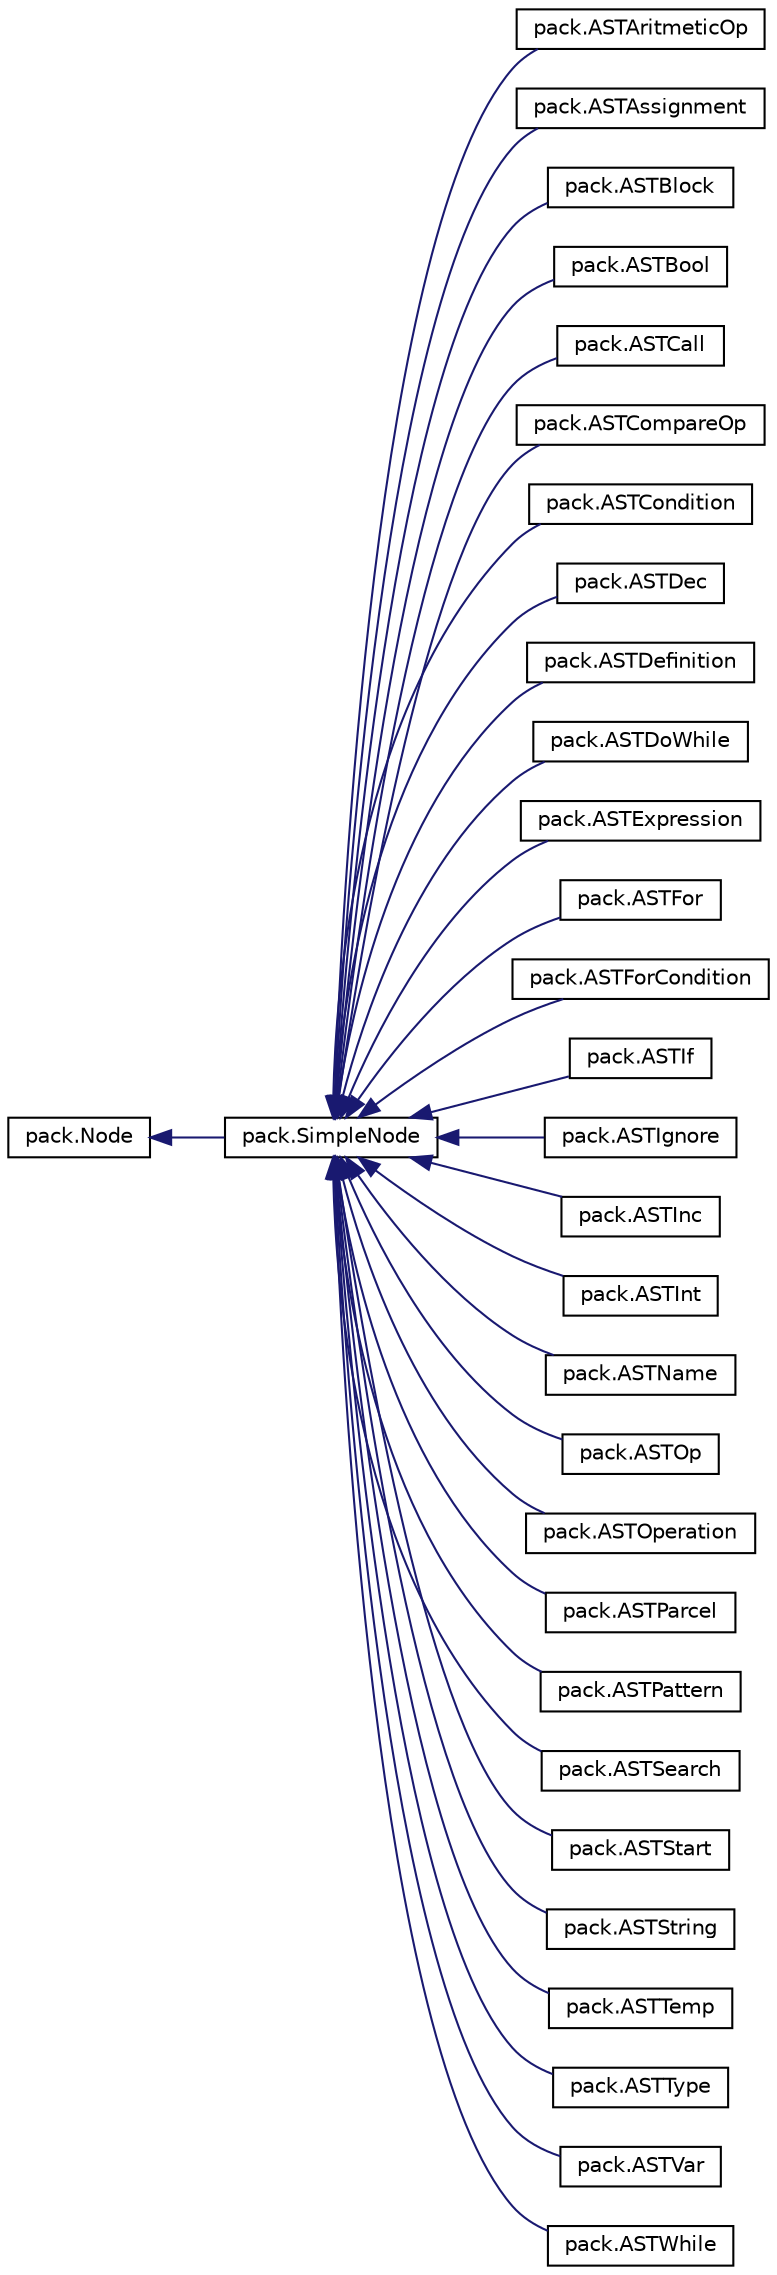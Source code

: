 digraph "Graphical Class Hierarchy"
{
  edge [fontname="Helvetica",fontsize="10",labelfontname="Helvetica",labelfontsize="10"];
  node [fontname="Helvetica",fontsize="10",shape=record];
  rankdir="LR";
  Node1 [label="pack.Node",height=0.2,width=0.4,color="black", fillcolor="white", style="filled",URL="$interfacepack_1_1_node.html"];
  Node1 -> Node2 [dir="back",color="midnightblue",fontsize="10",style="solid",fontname="Helvetica"];
  Node2 [label="pack.SimpleNode",height=0.2,width=0.4,color="black", fillcolor="white", style="filled",URL="$classpack_1_1_simple_node.html"];
  Node2 -> Node3 [dir="back",color="midnightblue",fontsize="10",style="solid",fontname="Helvetica"];
  Node3 [label="pack.ASTAritmeticOp",height=0.2,width=0.4,color="black", fillcolor="white", style="filled",URL="$classpack_1_1_a_s_t_aritmetic_op.html"];
  Node2 -> Node4 [dir="back",color="midnightblue",fontsize="10",style="solid",fontname="Helvetica"];
  Node4 [label="pack.ASTAssignment",height=0.2,width=0.4,color="black", fillcolor="white", style="filled",URL="$classpack_1_1_a_s_t_assignment.html"];
  Node2 -> Node5 [dir="back",color="midnightblue",fontsize="10",style="solid",fontname="Helvetica"];
  Node5 [label="pack.ASTBlock",height=0.2,width=0.4,color="black", fillcolor="white", style="filled",URL="$classpack_1_1_a_s_t_block.html"];
  Node2 -> Node6 [dir="back",color="midnightblue",fontsize="10",style="solid",fontname="Helvetica"];
  Node6 [label="pack.ASTBool",height=0.2,width=0.4,color="black", fillcolor="white", style="filled",URL="$classpack_1_1_a_s_t_bool.html"];
  Node2 -> Node7 [dir="back",color="midnightblue",fontsize="10",style="solid",fontname="Helvetica"];
  Node7 [label="pack.ASTCall",height=0.2,width=0.4,color="black", fillcolor="white", style="filled",URL="$classpack_1_1_a_s_t_call.html"];
  Node2 -> Node8 [dir="back",color="midnightblue",fontsize="10",style="solid",fontname="Helvetica"];
  Node8 [label="pack.ASTCompareOp",height=0.2,width=0.4,color="black", fillcolor="white", style="filled",URL="$classpack_1_1_a_s_t_compare_op.html"];
  Node2 -> Node9 [dir="back",color="midnightblue",fontsize="10",style="solid",fontname="Helvetica"];
  Node9 [label="pack.ASTCondition",height=0.2,width=0.4,color="black", fillcolor="white", style="filled",URL="$classpack_1_1_a_s_t_condition.html"];
  Node2 -> Node10 [dir="back",color="midnightblue",fontsize="10",style="solid",fontname="Helvetica"];
  Node10 [label="pack.ASTDec",height=0.2,width=0.4,color="black", fillcolor="white", style="filled",URL="$classpack_1_1_a_s_t_dec.html"];
  Node2 -> Node11 [dir="back",color="midnightblue",fontsize="10",style="solid",fontname="Helvetica"];
  Node11 [label="pack.ASTDefinition",height=0.2,width=0.4,color="black", fillcolor="white", style="filled",URL="$classpack_1_1_a_s_t_definition.html"];
  Node2 -> Node12 [dir="back",color="midnightblue",fontsize="10",style="solid",fontname="Helvetica"];
  Node12 [label="pack.ASTDoWhile",height=0.2,width=0.4,color="black", fillcolor="white", style="filled",URL="$classpack_1_1_a_s_t_do_while.html"];
  Node2 -> Node13 [dir="back",color="midnightblue",fontsize="10",style="solid",fontname="Helvetica"];
  Node13 [label="pack.ASTExpression",height=0.2,width=0.4,color="black", fillcolor="white", style="filled",URL="$classpack_1_1_a_s_t_expression.html"];
  Node2 -> Node14 [dir="back",color="midnightblue",fontsize="10",style="solid",fontname="Helvetica"];
  Node14 [label="pack.ASTFor",height=0.2,width=0.4,color="black", fillcolor="white", style="filled",URL="$classpack_1_1_a_s_t_for.html"];
  Node2 -> Node15 [dir="back",color="midnightblue",fontsize="10",style="solid",fontname="Helvetica"];
  Node15 [label="pack.ASTForCondition",height=0.2,width=0.4,color="black", fillcolor="white", style="filled",URL="$classpack_1_1_a_s_t_for_condition.html"];
  Node2 -> Node16 [dir="back",color="midnightblue",fontsize="10",style="solid",fontname="Helvetica"];
  Node16 [label="pack.ASTIf",height=0.2,width=0.4,color="black", fillcolor="white", style="filled",URL="$classpack_1_1_a_s_t_if.html"];
  Node2 -> Node17 [dir="back",color="midnightblue",fontsize="10",style="solid",fontname="Helvetica"];
  Node17 [label="pack.ASTIgnore",height=0.2,width=0.4,color="black", fillcolor="white", style="filled",URL="$classpack_1_1_a_s_t_ignore.html"];
  Node2 -> Node18 [dir="back",color="midnightblue",fontsize="10",style="solid",fontname="Helvetica"];
  Node18 [label="pack.ASTInc",height=0.2,width=0.4,color="black", fillcolor="white", style="filled",URL="$classpack_1_1_a_s_t_inc.html"];
  Node2 -> Node19 [dir="back",color="midnightblue",fontsize="10",style="solid",fontname="Helvetica"];
  Node19 [label="pack.ASTInt",height=0.2,width=0.4,color="black", fillcolor="white", style="filled",URL="$classpack_1_1_a_s_t_int.html"];
  Node2 -> Node20 [dir="back",color="midnightblue",fontsize="10",style="solid",fontname="Helvetica"];
  Node20 [label="pack.ASTName",height=0.2,width=0.4,color="black", fillcolor="white", style="filled",URL="$classpack_1_1_a_s_t_name.html"];
  Node2 -> Node21 [dir="back",color="midnightblue",fontsize="10",style="solid",fontname="Helvetica"];
  Node21 [label="pack.ASTOp",height=0.2,width=0.4,color="black", fillcolor="white", style="filled",URL="$classpack_1_1_a_s_t_op.html"];
  Node2 -> Node22 [dir="back",color="midnightblue",fontsize="10",style="solid",fontname="Helvetica"];
  Node22 [label="pack.ASTOperation",height=0.2,width=0.4,color="black", fillcolor="white", style="filled",URL="$classpack_1_1_a_s_t_operation.html"];
  Node2 -> Node23 [dir="back",color="midnightblue",fontsize="10",style="solid",fontname="Helvetica"];
  Node23 [label="pack.ASTParcel",height=0.2,width=0.4,color="black", fillcolor="white", style="filled",URL="$classpack_1_1_a_s_t_parcel.html"];
  Node2 -> Node24 [dir="back",color="midnightblue",fontsize="10",style="solid",fontname="Helvetica"];
  Node24 [label="pack.ASTPattern",height=0.2,width=0.4,color="black", fillcolor="white", style="filled",URL="$classpack_1_1_a_s_t_pattern.html"];
  Node2 -> Node25 [dir="back",color="midnightblue",fontsize="10",style="solid",fontname="Helvetica"];
  Node25 [label="pack.ASTSearch",height=0.2,width=0.4,color="black", fillcolor="white", style="filled",URL="$classpack_1_1_a_s_t_search.html"];
  Node2 -> Node26 [dir="back",color="midnightblue",fontsize="10",style="solid",fontname="Helvetica"];
  Node26 [label="pack.ASTStart",height=0.2,width=0.4,color="black", fillcolor="white", style="filled",URL="$classpack_1_1_a_s_t_start.html"];
  Node2 -> Node27 [dir="back",color="midnightblue",fontsize="10",style="solid",fontname="Helvetica"];
  Node27 [label="pack.ASTString",height=0.2,width=0.4,color="black", fillcolor="white", style="filled",URL="$classpack_1_1_a_s_t_string.html"];
  Node2 -> Node28 [dir="back",color="midnightblue",fontsize="10",style="solid",fontname="Helvetica"];
  Node28 [label="pack.ASTTemp",height=0.2,width=0.4,color="black", fillcolor="white", style="filled",URL="$classpack_1_1_a_s_t_temp.html"];
  Node2 -> Node29 [dir="back",color="midnightblue",fontsize="10",style="solid",fontname="Helvetica"];
  Node29 [label="pack.ASTType",height=0.2,width=0.4,color="black", fillcolor="white", style="filled",URL="$classpack_1_1_a_s_t_type.html"];
  Node2 -> Node30 [dir="back",color="midnightblue",fontsize="10",style="solid",fontname="Helvetica"];
  Node30 [label="pack.ASTVar",height=0.2,width=0.4,color="black", fillcolor="white", style="filled",URL="$classpack_1_1_a_s_t_var.html"];
  Node2 -> Node31 [dir="back",color="midnightblue",fontsize="10",style="solid",fontname="Helvetica"];
  Node31 [label="pack.ASTWhile",height=0.2,width=0.4,color="black", fillcolor="white", style="filled",URL="$classpack_1_1_a_s_t_while.html"];
}
